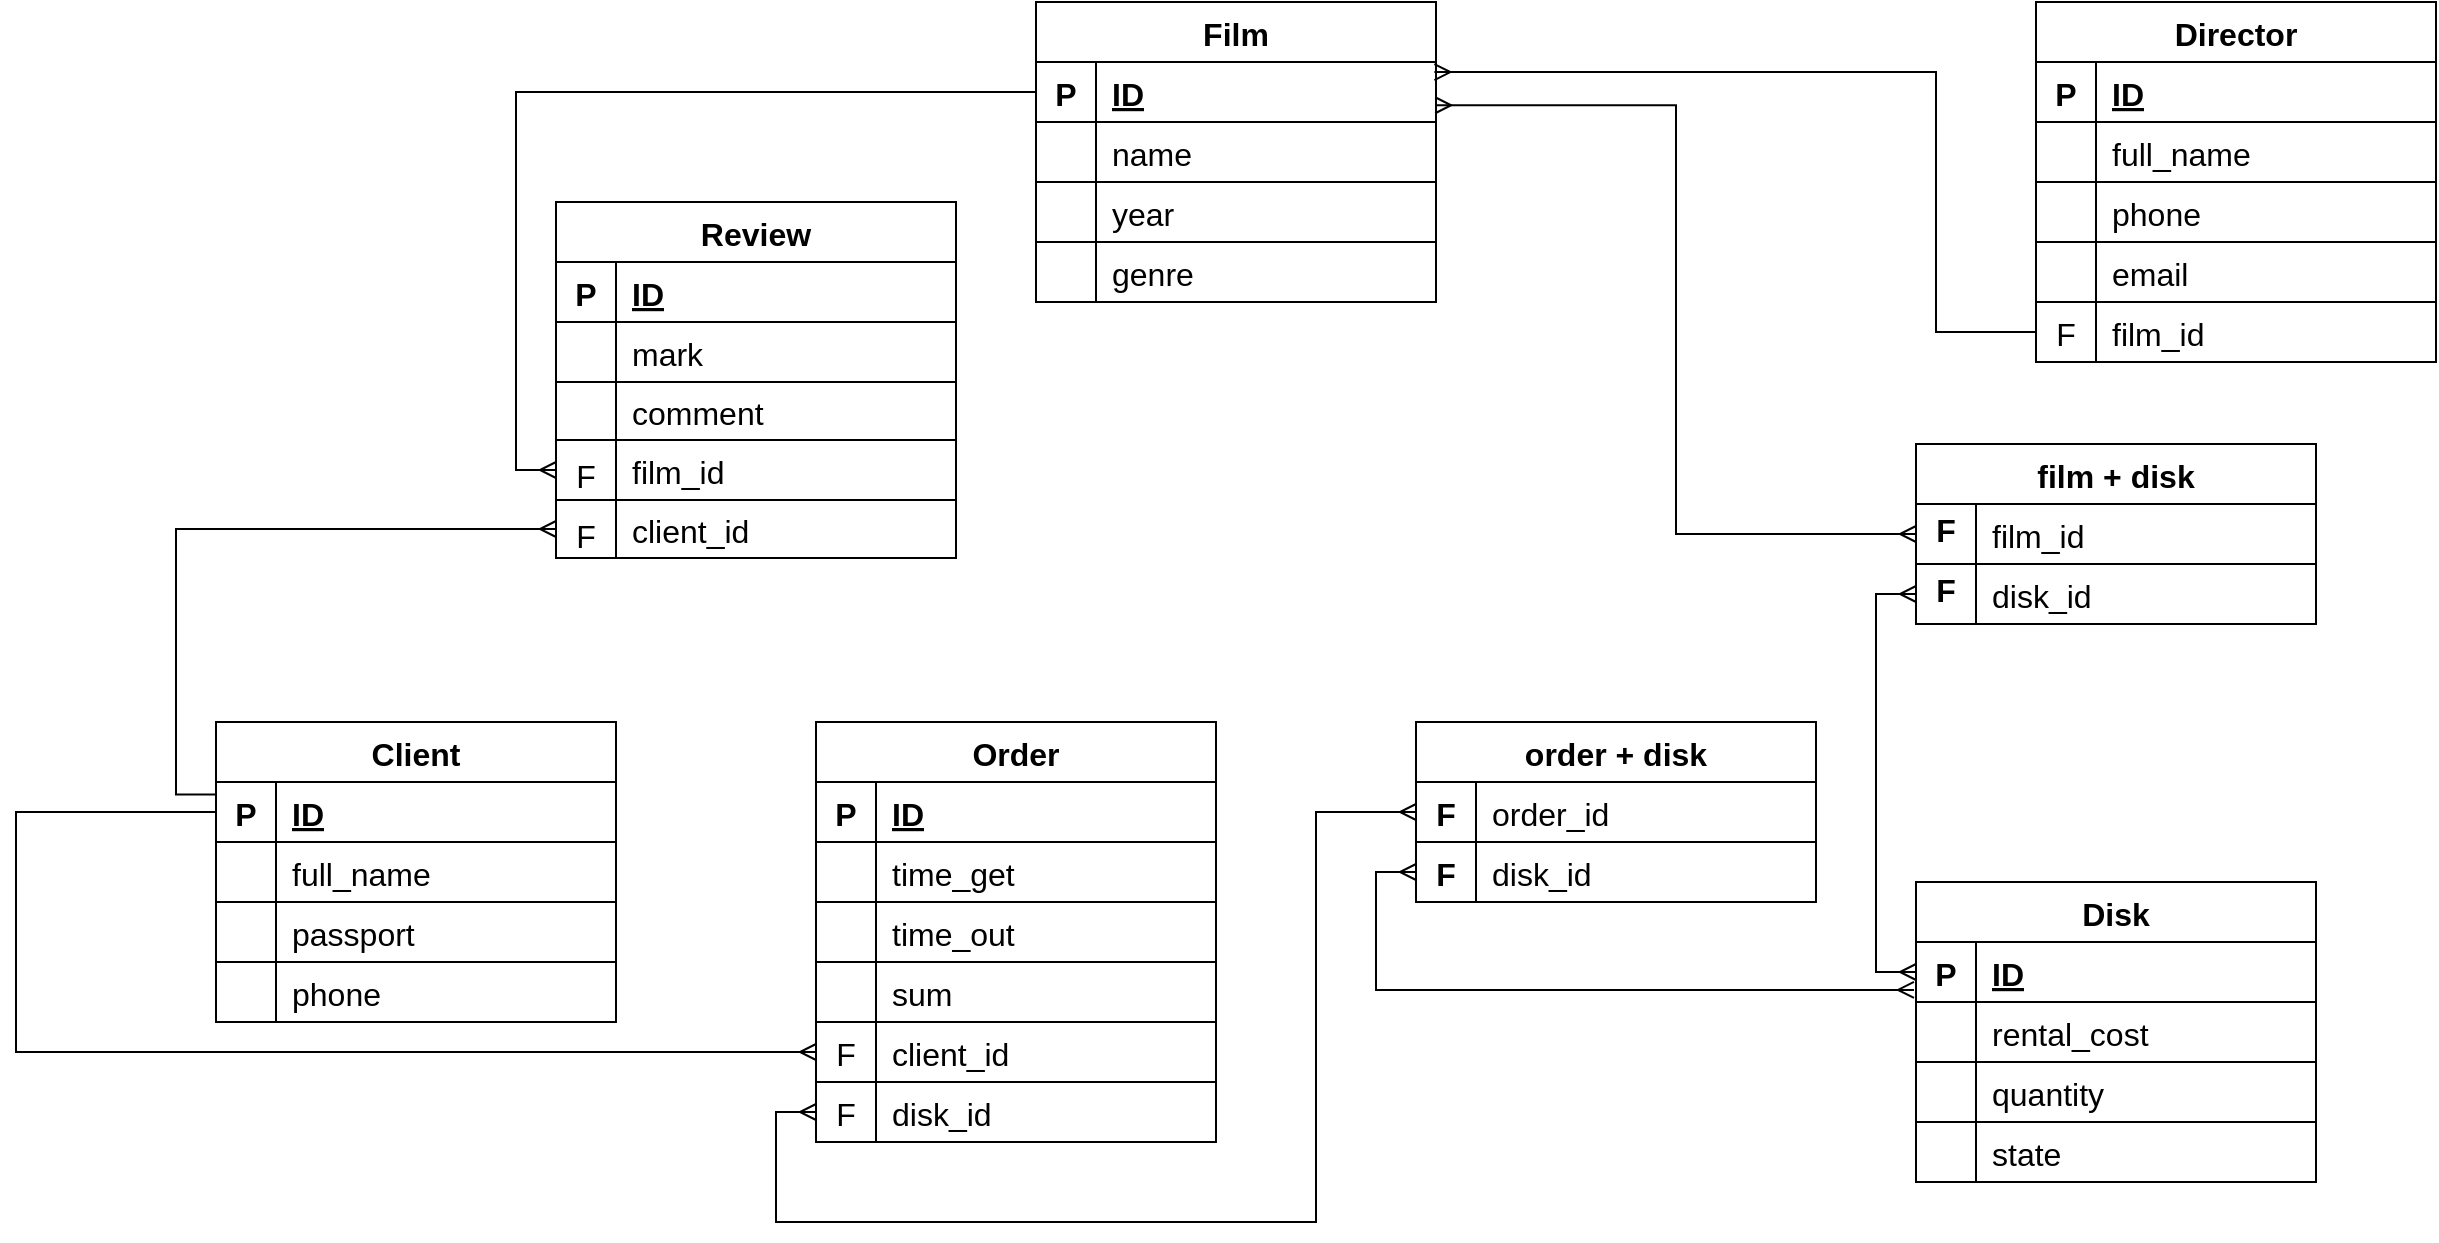 <mxfile version="23.0.2" type="device">
  <diagram id="R2lEEEUBdFMjLlhIrx00" name="Page-1">
    <mxGraphModel dx="2875" dy="1253" grid="1" gridSize="10" guides="1" tooltips="1" connect="1" arrows="1" fold="1" page="1" pageScale="1" pageWidth="1169" pageHeight="827" math="0" shadow="0" extFonts="Permanent Marker^https://fonts.googleapis.com/css?family=Permanent+Marker">
      <root>
        <mxCell id="0" />
        <mxCell id="1" parent="0" />
        <mxCell id="TBszEWYfwWHg4zwqQicM-121" value="Film" style="shape=table;startSize=30;container=1;collapsible=1;childLayout=tableLayout;fixedRows=1;rowLines=0;fontStyle=1;align=center;resizeLast=1;fontSize=16;fontFamily=Helvetica;" parent="1" vertex="1">
          <mxGeometry x="-500" y="40" width="200" height="150.0" as="geometry" />
        </mxCell>
        <mxCell id="TBszEWYfwWHg4zwqQicM-122" value="" style="shape=tableRow;horizontal=0;startSize=0;swimlaneHead=0;swimlaneBody=0;fillColor=none;collapsible=0;dropTarget=0;points=[[0,0.5],[1,0.5]];portConstraint=eastwest;top=0;left=0;right=0;bottom=1;fontSize=16;fontStyle=0;fontFamily=Helvetica;" parent="TBszEWYfwWHg4zwqQicM-121" vertex="1">
          <mxGeometry y="30" width="200" height="30" as="geometry" />
        </mxCell>
        <mxCell id="TBszEWYfwWHg4zwqQicM-123" value="P" style="shape=partialRectangle;connectable=0;fillColor=none;top=0;left=0;bottom=0;right=0;fontStyle=1;overflow=hidden;fontSize=16;fontFamily=Helvetica;" parent="TBszEWYfwWHg4zwqQicM-122" vertex="1">
          <mxGeometry width="30" height="30" as="geometry">
            <mxRectangle width="30" height="30" as="alternateBounds" />
          </mxGeometry>
        </mxCell>
        <mxCell id="TBszEWYfwWHg4zwqQicM-124" value="ID" style="shape=partialRectangle;connectable=0;fillColor=none;top=0;left=0;bottom=0;right=0;align=left;spacingLeft=6;fontStyle=5;overflow=hidden;fontSize=16;fontFamily=Helvetica;" parent="TBszEWYfwWHg4zwqQicM-122" vertex="1">
          <mxGeometry x="30" width="170" height="30" as="geometry">
            <mxRectangle width="170" height="30" as="alternateBounds" />
          </mxGeometry>
        </mxCell>
        <mxCell id="TBszEWYfwWHg4zwqQicM-346" style="shape=tableRow;horizontal=0;startSize=0;swimlaneHead=0;swimlaneBody=0;fillColor=none;collapsible=0;dropTarget=0;points=[[0,0.5],[1,0.5]];portConstraint=eastwest;top=0;left=0;right=0;bottom=1;fontSize=16;fontStyle=0;fontFamily=Helvetica;" parent="TBszEWYfwWHg4zwqQicM-121" vertex="1">
          <mxGeometry y="60" width="200" height="30" as="geometry" />
        </mxCell>
        <mxCell id="TBszEWYfwWHg4zwqQicM-347" value="" style="shape=partialRectangle;connectable=0;fillColor=none;top=0;left=0;bottom=0;right=0;fontStyle=0;overflow=hidden;fontSize=16;fontFamily=Helvetica;" parent="TBszEWYfwWHg4zwqQicM-346" vertex="1">
          <mxGeometry width="30" height="30" as="geometry">
            <mxRectangle width="30" height="30" as="alternateBounds" />
          </mxGeometry>
        </mxCell>
        <mxCell id="TBszEWYfwWHg4zwqQicM-348" value="name" style="shape=partialRectangle;connectable=0;fillColor=none;top=0;left=0;bottom=0;right=0;align=left;spacingLeft=6;fontStyle=0;overflow=hidden;fontSize=16;fontFamily=Helvetica;" parent="TBszEWYfwWHg4zwqQicM-346" vertex="1">
          <mxGeometry x="30" width="170" height="30" as="geometry">
            <mxRectangle width="170" height="30" as="alternateBounds" />
          </mxGeometry>
        </mxCell>
        <mxCell id="TBszEWYfwWHg4zwqQicM-343" style="shape=tableRow;horizontal=0;startSize=0;swimlaneHead=0;swimlaneBody=0;fillColor=none;collapsible=0;dropTarget=0;points=[[0,0.5],[1,0.5]];portConstraint=eastwest;top=0;left=0;right=0;bottom=1;fontSize=16;fontStyle=0;fontFamily=Helvetica;" parent="TBszEWYfwWHg4zwqQicM-121" vertex="1">
          <mxGeometry y="90" width="200" height="30" as="geometry" />
        </mxCell>
        <mxCell id="TBszEWYfwWHg4zwqQicM-344" value="" style="shape=partialRectangle;connectable=0;fillColor=none;top=0;left=0;bottom=0;right=0;fontStyle=0;overflow=hidden;fontSize=16;fontFamily=Helvetica;" parent="TBszEWYfwWHg4zwqQicM-343" vertex="1">
          <mxGeometry width="30" height="30" as="geometry">
            <mxRectangle width="30" height="30" as="alternateBounds" />
          </mxGeometry>
        </mxCell>
        <mxCell id="TBszEWYfwWHg4zwqQicM-345" value="year" style="shape=partialRectangle;connectable=0;fillColor=none;top=0;left=0;bottom=0;right=0;align=left;spacingLeft=6;fontStyle=0;overflow=hidden;fontSize=16;fontFamily=Helvetica;" parent="TBszEWYfwWHg4zwqQicM-343" vertex="1">
          <mxGeometry x="30" width="170" height="30" as="geometry">
            <mxRectangle width="170" height="30" as="alternateBounds" />
          </mxGeometry>
        </mxCell>
        <mxCell id="TBszEWYfwWHg4zwqQicM-325" style="shape=tableRow;horizontal=0;startSize=0;swimlaneHead=0;swimlaneBody=0;fillColor=none;collapsible=0;dropTarget=0;points=[[0,0.5],[1,0.5]];portConstraint=eastwest;top=0;left=0;right=0;bottom=1;fontSize=16;fontStyle=0;fontFamily=Helvetica;" parent="TBszEWYfwWHg4zwqQicM-121" vertex="1">
          <mxGeometry y="120" width="200" height="30" as="geometry" />
        </mxCell>
        <mxCell id="TBszEWYfwWHg4zwqQicM-326" style="shape=partialRectangle;connectable=0;fillColor=none;top=0;left=0;bottom=0;right=0;fontStyle=1;overflow=hidden;fontSize=16;fontFamily=Helvetica;" parent="TBszEWYfwWHg4zwqQicM-325" vertex="1">
          <mxGeometry width="30" height="30" as="geometry">
            <mxRectangle width="30" height="30" as="alternateBounds" />
          </mxGeometry>
        </mxCell>
        <mxCell id="TBszEWYfwWHg4zwqQicM-327" value="genre" style="shape=partialRectangle;connectable=0;fillColor=none;top=0;left=0;bottom=0;right=0;align=left;spacingLeft=6;fontStyle=0;overflow=hidden;fontSize=16;fontFamily=Helvetica;" parent="TBszEWYfwWHg4zwqQicM-325" vertex="1">
          <mxGeometry x="30" width="170" height="30" as="geometry">
            <mxRectangle width="170" height="30" as="alternateBounds" />
          </mxGeometry>
        </mxCell>
        <mxCell id="TBszEWYfwWHg4zwqQicM-254" style="edgeStyle=orthogonalEdgeStyle;rounded=0;orthogonalLoop=1;jettySize=auto;html=1;entryX=0;entryY=0.5;entryDx=0;entryDy=0;fontSize=16;endArrow=none;endFill=0;" parent="1" edge="1">
          <mxGeometry relative="1" as="geometry" />
        </mxCell>
        <mxCell id="TBszEWYfwWHg4zwqQicM-299" style="edgeStyle=orthogonalEdgeStyle;rounded=0;orthogonalLoop=1;jettySize=auto;html=1;entryX=1;entryY=0.5;entryDx=0;entryDy=0;fontSize=16;endArrow=none;endFill=0;" parent="1" target="TBszEWYfwWHg4zwqQicM-122" edge="1">
          <mxGeometry relative="1" as="geometry">
            <Array as="points">
              <mxPoint x="-880" y="345" />
              <mxPoint x="-880" y="570" />
              <mxPoint x="-920" y="570" />
            </Array>
          </mxGeometry>
        </mxCell>
        <mxCell id="TBszEWYfwWHg4zwqQicM-304" style="edgeStyle=orthogonalEdgeStyle;rounded=0;orthogonalLoop=1;jettySize=auto;html=1;entryX=1;entryY=0.5;entryDx=0;entryDy=0;fontSize=16;endArrow=none;endFill=0;" parent="1" target="TBszEWYfwWHg4zwqQicM-122" edge="1">
          <mxGeometry relative="1" as="geometry">
            <mxPoint x="-280" y="415" as="targetPoint" />
            <Array as="points">
              <mxPoint x="-300" y="315" />
              <mxPoint x="-300" y="610" />
              <mxPoint x="-880" y="610" />
              <mxPoint x="-880" y="580" />
              <mxPoint x="-920" y="580" />
            </Array>
          </mxGeometry>
        </mxCell>
        <mxCell id="L_wPiatuP6kBq0Qhdmnn-1" value="Disk" style="shape=table;startSize=30;container=1;collapsible=1;childLayout=tableLayout;fixedRows=1;rowLines=0;fontStyle=1;align=center;resizeLast=1;fontSize=16;fontFamily=Helvetica;" parent="1" vertex="1">
          <mxGeometry x="-60" y="480" width="200" height="150" as="geometry">
            <mxRectangle x="-220" y="580" width="120" height="30" as="alternateBounds" />
          </mxGeometry>
        </mxCell>
        <mxCell id="L_wPiatuP6kBq0Qhdmnn-2" value="" style="shape=tableRow;horizontal=0;startSize=0;swimlaneHead=0;swimlaneBody=0;fillColor=none;collapsible=0;dropTarget=0;points=[[0,0.5],[1,0.5]];portConstraint=eastwest;top=0;left=0;right=0;bottom=1;fontSize=16;fontStyle=0;fontFamily=Helvetica;" parent="L_wPiatuP6kBq0Qhdmnn-1" vertex="1">
          <mxGeometry y="30" width="200" height="30" as="geometry" />
        </mxCell>
        <mxCell id="L_wPiatuP6kBq0Qhdmnn-3" value="P" style="shape=partialRectangle;connectable=0;fillColor=none;top=0;left=0;bottom=0;right=0;fontStyle=1;overflow=hidden;fontSize=16;fontFamily=Helvetica;" parent="L_wPiatuP6kBq0Qhdmnn-2" vertex="1">
          <mxGeometry width="30" height="30" as="geometry">
            <mxRectangle width="30" height="30" as="alternateBounds" />
          </mxGeometry>
        </mxCell>
        <mxCell id="L_wPiatuP6kBq0Qhdmnn-4" value="ID" style="shape=partialRectangle;connectable=0;fillColor=none;top=0;left=0;bottom=0;right=0;align=left;spacingLeft=6;fontStyle=5;overflow=hidden;fontSize=16;fontFamily=Helvetica;" parent="L_wPiatuP6kBq0Qhdmnn-2" vertex="1">
          <mxGeometry x="30" width="170" height="30" as="geometry">
            <mxRectangle width="170" height="30" as="alternateBounds" />
          </mxGeometry>
        </mxCell>
        <mxCell id="L_wPiatuP6kBq0Qhdmnn-5" style="shape=tableRow;horizontal=0;startSize=0;swimlaneHead=0;swimlaneBody=0;fillColor=none;collapsible=0;dropTarget=0;points=[[0,0.5],[1,0.5]];portConstraint=eastwest;top=0;left=0;right=0;bottom=1;fontSize=16;fontStyle=0;fontFamily=Helvetica;" parent="L_wPiatuP6kBq0Qhdmnn-1" vertex="1">
          <mxGeometry y="60" width="200" height="30" as="geometry" />
        </mxCell>
        <mxCell id="L_wPiatuP6kBq0Qhdmnn-6" style="shape=partialRectangle;connectable=0;fillColor=none;top=0;left=0;bottom=0;right=0;fontStyle=1;overflow=hidden;fontSize=16;fontFamily=Helvetica;" parent="L_wPiatuP6kBq0Qhdmnn-5" vertex="1">
          <mxGeometry width="30" height="30" as="geometry">
            <mxRectangle width="30" height="30" as="alternateBounds" />
          </mxGeometry>
        </mxCell>
        <mxCell id="L_wPiatuP6kBq0Qhdmnn-7" value="rental_cost" style="shape=partialRectangle;connectable=0;fillColor=none;top=0;left=0;bottom=0;right=0;align=left;spacingLeft=6;fontStyle=0;overflow=hidden;fontSize=16;fontFamily=Helvetica;" parent="L_wPiatuP6kBq0Qhdmnn-5" vertex="1">
          <mxGeometry x="30" width="170" height="30" as="geometry">
            <mxRectangle width="170" height="30" as="alternateBounds" />
          </mxGeometry>
        </mxCell>
        <mxCell id="L_wPiatuP6kBq0Qhdmnn-8" style="shape=tableRow;horizontal=0;startSize=0;swimlaneHead=0;swimlaneBody=0;fillColor=none;collapsible=0;dropTarget=0;points=[[0,0.5],[1,0.5]];portConstraint=eastwest;top=0;left=0;right=0;bottom=1;fontSize=16;fontStyle=0;fontFamily=Helvetica;" parent="L_wPiatuP6kBq0Qhdmnn-1" vertex="1">
          <mxGeometry y="90" width="200" height="30" as="geometry" />
        </mxCell>
        <mxCell id="L_wPiatuP6kBq0Qhdmnn-9" style="shape=partialRectangle;connectable=0;fillColor=none;top=0;left=0;bottom=0;right=0;fontStyle=1;overflow=hidden;fontSize=16;fontFamily=Helvetica;" parent="L_wPiatuP6kBq0Qhdmnn-8" vertex="1">
          <mxGeometry width="30" height="30" as="geometry">
            <mxRectangle width="30" height="30" as="alternateBounds" />
          </mxGeometry>
        </mxCell>
        <mxCell id="L_wPiatuP6kBq0Qhdmnn-10" value="quantity" style="shape=partialRectangle;connectable=0;fillColor=none;top=0;left=0;bottom=0;right=0;align=left;spacingLeft=6;fontStyle=0;overflow=hidden;fontSize=16;fontFamily=Helvetica;" parent="L_wPiatuP6kBq0Qhdmnn-8" vertex="1">
          <mxGeometry x="30" width="170" height="30" as="geometry">
            <mxRectangle width="170" height="30" as="alternateBounds" />
          </mxGeometry>
        </mxCell>
        <mxCell id="L_wPiatuP6kBq0Qhdmnn-11" style="shape=tableRow;horizontal=0;startSize=0;swimlaneHead=0;swimlaneBody=0;fillColor=none;collapsible=0;dropTarget=0;points=[[0,0.5],[1,0.5]];portConstraint=eastwest;top=0;left=0;right=0;bottom=1;fontSize=16;fontStyle=0;fontFamily=Helvetica;" parent="L_wPiatuP6kBq0Qhdmnn-1" vertex="1">
          <mxGeometry y="120" width="200" height="30" as="geometry" />
        </mxCell>
        <mxCell id="L_wPiatuP6kBq0Qhdmnn-12" style="shape=partialRectangle;connectable=0;fillColor=none;top=0;left=0;bottom=0;right=0;fontStyle=1;overflow=hidden;fontSize=16;fontFamily=Helvetica;" parent="L_wPiatuP6kBq0Qhdmnn-11" vertex="1">
          <mxGeometry width="30" height="30" as="geometry">
            <mxRectangle width="30" height="30" as="alternateBounds" />
          </mxGeometry>
        </mxCell>
        <mxCell id="L_wPiatuP6kBq0Qhdmnn-13" value="state" style="shape=partialRectangle;connectable=0;fillColor=none;top=0;left=0;bottom=0;right=0;align=left;spacingLeft=6;fontStyle=0;overflow=hidden;fontSize=16;fontFamily=Helvetica;" parent="L_wPiatuP6kBq0Qhdmnn-11" vertex="1">
          <mxGeometry x="30" width="170" height="30" as="geometry">
            <mxRectangle width="170" height="30" as="alternateBounds" />
          </mxGeometry>
        </mxCell>
        <mxCell id="L_wPiatuP6kBq0Qhdmnn-22" value="Director" style="shape=table;startSize=30;container=1;collapsible=1;childLayout=tableLayout;fixedRows=1;rowLines=0;fontStyle=1;align=center;resizeLast=1;fontSize=16;fontFamily=Helvetica;" parent="1" vertex="1">
          <mxGeometry y="40" width="200" height="180" as="geometry">
            <mxRectangle x="-220" y="580" width="120" height="30" as="alternateBounds" />
          </mxGeometry>
        </mxCell>
        <mxCell id="L_wPiatuP6kBq0Qhdmnn-23" value="" style="shape=tableRow;horizontal=0;startSize=0;swimlaneHead=0;swimlaneBody=0;fillColor=none;collapsible=0;dropTarget=0;points=[[0,0.5],[1,0.5]];portConstraint=eastwest;top=0;left=0;right=0;bottom=1;fontSize=16;fontStyle=0;fontFamily=Helvetica;" parent="L_wPiatuP6kBq0Qhdmnn-22" vertex="1">
          <mxGeometry y="30" width="200" height="30" as="geometry" />
        </mxCell>
        <mxCell id="L_wPiatuP6kBq0Qhdmnn-24" value="P" style="shape=partialRectangle;connectable=0;fillColor=none;top=0;left=0;bottom=0;right=0;fontStyle=1;overflow=hidden;fontSize=16;fontFamily=Helvetica;" parent="L_wPiatuP6kBq0Qhdmnn-23" vertex="1">
          <mxGeometry width="30" height="30" as="geometry">
            <mxRectangle width="30" height="30" as="alternateBounds" />
          </mxGeometry>
        </mxCell>
        <mxCell id="L_wPiatuP6kBq0Qhdmnn-25" value="ID" style="shape=partialRectangle;connectable=0;fillColor=none;top=0;left=0;bottom=0;right=0;align=left;spacingLeft=6;fontStyle=5;overflow=hidden;fontSize=16;fontFamily=Helvetica;" parent="L_wPiatuP6kBq0Qhdmnn-23" vertex="1">
          <mxGeometry x="30" width="170" height="30" as="geometry">
            <mxRectangle width="170" height="30" as="alternateBounds" />
          </mxGeometry>
        </mxCell>
        <mxCell id="L_wPiatuP6kBq0Qhdmnn-26" style="shape=tableRow;horizontal=0;startSize=0;swimlaneHead=0;swimlaneBody=0;fillColor=none;collapsible=0;dropTarget=0;points=[[0,0.5],[1,0.5]];portConstraint=eastwest;top=0;left=0;right=0;bottom=1;fontSize=16;fontStyle=0;fontFamily=Helvetica;" parent="L_wPiatuP6kBq0Qhdmnn-22" vertex="1">
          <mxGeometry y="60" width="200" height="30" as="geometry" />
        </mxCell>
        <mxCell id="L_wPiatuP6kBq0Qhdmnn-27" style="shape=partialRectangle;connectable=0;fillColor=none;top=0;left=0;bottom=0;right=0;fontStyle=1;overflow=hidden;fontSize=16;fontFamily=Helvetica;" parent="L_wPiatuP6kBq0Qhdmnn-26" vertex="1">
          <mxGeometry width="30" height="30" as="geometry">
            <mxRectangle width="30" height="30" as="alternateBounds" />
          </mxGeometry>
        </mxCell>
        <mxCell id="L_wPiatuP6kBq0Qhdmnn-28" value="full_name" style="shape=partialRectangle;connectable=0;fillColor=none;top=0;left=0;bottom=0;right=0;align=left;spacingLeft=6;fontStyle=0;overflow=hidden;fontSize=16;fontFamily=Helvetica;" parent="L_wPiatuP6kBq0Qhdmnn-26" vertex="1">
          <mxGeometry x="30" width="170" height="30" as="geometry">
            <mxRectangle width="170" height="30" as="alternateBounds" />
          </mxGeometry>
        </mxCell>
        <mxCell id="L_wPiatuP6kBq0Qhdmnn-29" style="shape=tableRow;horizontal=0;startSize=0;swimlaneHead=0;swimlaneBody=0;fillColor=none;collapsible=0;dropTarget=0;points=[[0,0.5],[1,0.5]];portConstraint=eastwest;top=0;left=0;right=0;bottom=1;fontSize=16;fontStyle=0;fontFamily=Helvetica;" parent="L_wPiatuP6kBq0Qhdmnn-22" vertex="1">
          <mxGeometry y="90" width="200" height="30" as="geometry" />
        </mxCell>
        <mxCell id="L_wPiatuP6kBq0Qhdmnn-30" style="shape=partialRectangle;connectable=0;fillColor=none;top=0;left=0;bottom=0;right=0;fontStyle=1;overflow=hidden;fontSize=16;fontFamily=Helvetica;" parent="L_wPiatuP6kBq0Qhdmnn-29" vertex="1">
          <mxGeometry width="30" height="30" as="geometry">
            <mxRectangle width="30" height="30" as="alternateBounds" />
          </mxGeometry>
        </mxCell>
        <mxCell id="L_wPiatuP6kBq0Qhdmnn-31" value="phone" style="shape=partialRectangle;connectable=0;fillColor=none;top=0;left=0;bottom=0;right=0;align=left;spacingLeft=6;fontStyle=0;overflow=hidden;fontSize=16;fontFamily=Helvetica;" parent="L_wPiatuP6kBq0Qhdmnn-29" vertex="1">
          <mxGeometry x="30" width="170" height="30" as="geometry">
            <mxRectangle width="170" height="30" as="alternateBounds" />
          </mxGeometry>
        </mxCell>
        <mxCell id="L_wPiatuP6kBq0Qhdmnn-32" style="shape=tableRow;horizontal=0;startSize=0;swimlaneHead=0;swimlaneBody=0;fillColor=none;collapsible=0;dropTarget=0;points=[[0,0.5],[1,0.5]];portConstraint=eastwest;top=0;left=0;right=0;bottom=1;fontSize=16;fontStyle=0;fontFamily=Helvetica;" parent="L_wPiatuP6kBq0Qhdmnn-22" vertex="1">
          <mxGeometry y="120" width="200" height="30" as="geometry" />
        </mxCell>
        <mxCell id="L_wPiatuP6kBq0Qhdmnn-33" style="shape=partialRectangle;connectable=0;fillColor=none;top=0;left=0;bottom=0;right=0;fontStyle=1;overflow=hidden;fontSize=16;fontFamily=Helvetica;" parent="L_wPiatuP6kBq0Qhdmnn-32" vertex="1">
          <mxGeometry width="30" height="30" as="geometry">
            <mxRectangle width="30" height="30" as="alternateBounds" />
          </mxGeometry>
        </mxCell>
        <mxCell id="L_wPiatuP6kBq0Qhdmnn-34" value="email" style="shape=partialRectangle;connectable=0;fillColor=none;top=0;left=0;bottom=0;right=0;align=left;spacingLeft=6;fontStyle=0;overflow=hidden;fontSize=16;fontFamily=Helvetica;" parent="L_wPiatuP6kBq0Qhdmnn-32" vertex="1">
          <mxGeometry x="30" width="170" height="30" as="geometry">
            <mxRectangle width="170" height="30" as="alternateBounds" />
          </mxGeometry>
        </mxCell>
        <mxCell id="L_wPiatuP6kBq0Qhdmnn-139" style="shape=tableRow;horizontal=0;startSize=0;swimlaneHead=0;swimlaneBody=0;fillColor=none;collapsible=0;dropTarget=0;points=[[0,0.5],[1,0.5]];portConstraint=eastwest;top=0;left=0;right=0;bottom=1;fontSize=16;fontStyle=0;fontFamily=Helvetica;" parent="L_wPiatuP6kBq0Qhdmnn-22" vertex="1">
          <mxGeometry y="150" width="200" height="30" as="geometry" />
        </mxCell>
        <mxCell id="L_wPiatuP6kBq0Qhdmnn-140" style="shape=partialRectangle;connectable=0;fillColor=none;top=0;left=0;bottom=0;right=0;fontStyle=1;overflow=hidden;fontSize=16;fontFamily=Helvetica;" parent="L_wPiatuP6kBq0Qhdmnn-139" vertex="1">
          <mxGeometry width="30" height="30" as="geometry">
            <mxRectangle width="30" height="30" as="alternateBounds" />
          </mxGeometry>
        </mxCell>
        <mxCell id="L_wPiatuP6kBq0Qhdmnn-141" value="film_id" style="shape=partialRectangle;connectable=0;fillColor=none;top=0;left=0;bottom=0;right=0;align=left;spacingLeft=6;fontStyle=0;overflow=hidden;fontSize=16;fontFamily=Helvetica;" parent="L_wPiatuP6kBq0Qhdmnn-139" vertex="1">
          <mxGeometry x="30" width="170" height="30" as="geometry">
            <mxRectangle width="170" height="30" as="alternateBounds" />
          </mxGeometry>
        </mxCell>
        <mxCell id="L_wPiatuP6kBq0Qhdmnn-35" value="Order" style="shape=table;startSize=30;container=1;collapsible=1;childLayout=tableLayout;fixedRows=1;rowLines=0;fontStyle=1;align=center;resizeLast=1;fontSize=16;fontFamily=Helvetica;" parent="1" vertex="1">
          <mxGeometry x="-610" y="400" width="200" height="210" as="geometry">
            <mxRectangle x="-220" y="580" width="120" height="30" as="alternateBounds" />
          </mxGeometry>
        </mxCell>
        <mxCell id="L_wPiatuP6kBq0Qhdmnn-36" value="" style="shape=tableRow;horizontal=0;startSize=0;swimlaneHead=0;swimlaneBody=0;fillColor=none;collapsible=0;dropTarget=0;points=[[0,0.5],[1,0.5]];portConstraint=eastwest;top=0;left=0;right=0;bottom=1;fontSize=16;fontStyle=0;fontFamily=Helvetica;" parent="L_wPiatuP6kBq0Qhdmnn-35" vertex="1">
          <mxGeometry y="30" width="200" height="30" as="geometry" />
        </mxCell>
        <mxCell id="L_wPiatuP6kBq0Qhdmnn-37" value="P" style="shape=partialRectangle;connectable=0;fillColor=none;top=0;left=0;bottom=0;right=0;fontStyle=1;overflow=hidden;fontSize=16;fontFamily=Helvetica;" parent="L_wPiatuP6kBq0Qhdmnn-36" vertex="1">
          <mxGeometry width="30" height="30" as="geometry">
            <mxRectangle width="30" height="30" as="alternateBounds" />
          </mxGeometry>
        </mxCell>
        <mxCell id="L_wPiatuP6kBq0Qhdmnn-38" value="ID" style="shape=partialRectangle;connectable=0;fillColor=none;top=0;left=0;bottom=0;right=0;align=left;spacingLeft=6;fontStyle=5;overflow=hidden;fontSize=16;fontFamily=Helvetica;" parent="L_wPiatuP6kBq0Qhdmnn-36" vertex="1">
          <mxGeometry x="30" width="170" height="30" as="geometry">
            <mxRectangle width="170" height="30" as="alternateBounds" />
          </mxGeometry>
        </mxCell>
        <mxCell id="L_wPiatuP6kBq0Qhdmnn-39" style="shape=tableRow;horizontal=0;startSize=0;swimlaneHead=0;swimlaneBody=0;fillColor=none;collapsible=0;dropTarget=0;points=[[0,0.5],[1,0.5]];portConstraint=eastwest;top=0;left=0;right=0;bottom=1;fontSize=16;fontStyle=0;fontFamily=Helvetica;" parent="L_wPiatuP6kBq0Qhdmnn-35" vertex="1">
          <mxGeometry y="60" width="200" height="30" as="geometry" />
        </mxCell>
        <mxCell id="L_wPiatuP6kBq0Qhdmnn-40" style="shape=partialRectangle;connectable=0;fillColor=none;top=0;left=0;bottom=0;right=0;fontStyle=1;overflow=hidden;fontSize=16;fontFamily=Helvetica;" parent="L_wPiatuP6kBq0Qhdmnn-39" vertex="1">
          <mxGeometry width="30" height="30" as="geometry">
            <mxRectangle width="30" height="30" as="alternateBounds" />
          </mxGeometry>
        </mxCell>
        <mxCell id="L_wPiatuP6kBq0Qhdmnn-41" value="time_get" style="shape=partialRectangle;connectable=0;fillColor=none;top=0;left=0;bottom=0;right=0;align=left;spacingLeft=6;fontStyle=0;overflow=hidden;fontSize=16;fontFamily=Helvetica;" parent="L_wPiatuP6kBq0Qhdmnn-39" vertex="1">
          <mxGeometry x="30" width="170" height="30" as="geometry">
            <mxRectangle width="170" height="30" as="alternateBounds" />
          </mxGeometry>
        </mxCell>
        <mxCell id="L_wPiatuP6kBq0Qhdmnn-42" style="shape=tableRow;horizontal=0;startSize=0;swimlaneHead=0;swimlaneBody=0;fillColor=none;collapsible=0;dropTarget=0;points=[[0,0.5],[1,0.5]];portConstraint=eastwest;top=0;left=0;right=0;bottom=1;fontSize=16;fontStyle=0;fontFamily=Helvetica;" parent="L_wPiatuP6kBq0Qhdmnn-35" vertex="1">
          <mxGeometry y="90" width="200" height="30" as="geometry" />
        </mxCell>
        <mxCell id="L_wPiatuP6kBq0Qhdmnn-43" style="shape=partialRectangle;connectable=0;fillColor=none;top=0;left=0;bottom=0;right=0;fontStyle=1;overflow=hidden;fontSize=16;fontFamily=Helvetica;" parent="L_wPiatuP6kBq0Qhdmnn-42" vertex="1">
          <mxGeometry width="30" height="30" as="geometry">
            <mxRectangle width="30" height="30" as="alternateBounds" />
          </mxGeometry>
        </mxCell>
        <mxCell id="L_wPiatuP6kBq0Qhdmnn-44" value="time_out" style="shape=partialRectangle;connectable=0;fillColor=none;top=0;left=0;bottom=0;right=0;align=left;spacingLeft=6;fontStyle=0;overflow=hidden;fontSize=16;fontFamily=Helvetica;" parent="L_wPiatuP6kBq0Qhdmnn-42" vertex="1">
          <mxGeometry x="30" width="170" height="30" as="geometry">
            <mxRectangle width="170" height="30" as="alternateBounds" />
          </mxGeometry>
        </mxCell>
        <mxCell id="L_wPiatuP6kBq0Qhdmnn-45" style="shape=tableRow;horizontal=0;startSize=0;swimlaneHead=0;swimlaneBody=0;fillColor=none;collapsible=0;dropTarget=0;points=[[0,0.5],[1,0.5]];portConstraint=eastwest;top=0;left=0;right=0;bottom=1;fontSize=16;fontStyle=0;fontFamily=Helvetica;" parent="L_wPiatuP6kBq0Qhdmnn-35" vertex="1">
          <mxGeometry y="120" width="200" height="30" as="geometry" />
        </mxCell>
        <mxCell id="L_wPiatuP6kBq0Qhdmnn-46" style="shape=partialRectangle;connectable=0;fillColor=none;top=0;left=0;bottom=0;right=0;fontStyle=1;overflow=hidden;fontSize=16;fontFamily=Helvetica;" parent="L_wPiatuP6kBq0Qhdmnn-45" vertex="1">
          <mxGeometry width="30" height="30" as="geometry">
            <mxRectangle width="30" height="30" as="alternateBounds" />
          </mxGeometry>
        </mxCell>
        <mxCell id="L_wPiatuP6kBq0Qhdmnn-47" value="sum" style="shape=partialRectangle;connectable=0;fillColor=none;top=0;left=0;bottom=0;right=0;align=left;spacingLeft=6;fontStyle=0;overflow=hidden;fontSize=16;fontFamily=Helvetica;" parent="L_wPiatuP6kBq0Qhdmnn-45" vertex="1">
          <mxGeometry x="30" width="170" height="30" as="geometry">
            <mxRectangle width="170" height="30" as="alternateBounds" />
          </mxGeometry>
        </mxCell>
        <mxCell id="L_wPiatuP6kBq0Qhdmnn-135" style="shape=tableRow;horizontal=0;startSize=0;swimlaneHead=0;swimlaneBody=0;fillColor=none;collapsible=0;dropTarget=0;points=[[0,0.5],[1,0.5]];portConstraint=eastwest;top=0;left=0;right=0;bottom=1;fontSize=16;fontStyle=0;fontFamily=Helvetica;" parent="L_wPiatuP6kBq0Qhdmnn-35" vertex="1">
          <mxGeometry y="150" width="200" height="30" as="geometry" />
        </mxCell>
        <mxCell id="L_wPiatuP6kBq0Qhdmnn-136" style="shape=partialRectangle;connectable=0;fillColor=none;top=0;left=0;bottom=0;right=0;fontStyle=1;overflow=hidden;fontSize=16;fontFamily=Helvetica;" parent="L_wPiatuP6kBq0Qhdmnn-135" vertex="1">
          <mxGeometry width="30" height="30" as="geometry">
            <mxRectangle width="30" height="30" as="alternateBounds" />
          </mxGeometry>
        </mxCell>
        <mxCell id="L_wPiatuP6kBq0Qhdmnn-137" value="client_id" style="shape=partialRectangle;connectable=0;fillColor=none;top=0;left=0;bottom=0;right=0;align=left;spacingLeft=6;fontStyle=0;overflow=hidden;fontSize=16;fontFamily=Helvetica;" parent="L_wPiatuP6kBq0Qhdmnn-135" vertex="1">
          <mxGeometry x="30" width="170" height="30" as="geometry">
            <mxRectangle width="170" height="30" as="alternateBounds" />
          </mxGeometry>
        </mxCell>
        <mxCell id="L_wPiatuP6kBq0Qhdmnn-142" style="shape=tableRow;horizontal=0;startSize=0;swimlaneHead=0;swimlaneBody=0;fillColor=none;collapsible=0;dropTarget=0;points=[[0,0.5],[1,0.5]];portConstraint=eastwest;top=0;left=0;right=0;bottom=1;fontSize=16;fontStyle=0;fontFamily=Helvetica;" parent="L_wPiatuP6kBq0Qhdmnn-35" vertex="1">
          <mxGeometry y="180" width="200" height="30" as="geometry" />
        </mxCell>
        <mxCell id="L_wPiatuP6kBq0Qhdmnn-143" style="shape=partialRectangle;connectable=0;fillColor=none;top=0;left=0;bottom=0;right=0;fontStyle=1;overflow=hidden;fontSize=16;fontFamily=Helvetica;" parent="L_wPiatuP6kBq0Qhdmnn-142" vertex="1">
          <mxGeometry width="30" height="30" as="geometry">
            <mxRectangle width="30" height="30" as="alternateBounds" />
          </mxGeometry>
        </mxCell>
        <mxCell id="L_wPiatuP6kBq0Qhdmnn-144" value="disk_id" style="shape=partialRectangle;connectable=0;fillColor=none;top=0;left=0;bottom=0;right=0;align=left;spacingLeft=6;fontStyle=0;overflow=hidden;fontSize=16;fontFamily=Helvetica;" parent="L_wPiatuP6kBq0Qhdmnn-142" vertex="1">
          <mxGeometry x="30" width="170" height="30" as="geometry">
            <mxRectangle width="170" height="30" as="alternateBounds" />
          </mxGeometry>
        </mxCell>
        <mxCell id="L_wPiatuP6kBq0Qhdmnn-48" value="Client" style="shape=table;startSize=30;container=1;collapsible=1;childLayout=tableLayout;fixedRows=1;rowLines=0;fontStyle=1;align=center;resizeLast=1;fontSize=16;fontFamily=Helvetica;" parent="1" vertex="1">
          <mxGeometry x="-910" y="400" width="200" height="150" as="geometry">
            <mxRectangle x="-220" y="580" width="120" height="30" as="alternateBounds" />
          </mxGeometry>
        </mxCell>
        <mxCell id="L_wPiatuP6kBq0Qhdmnn-49" value="" style="shape=tableRow;horizontal=0;startSize=0;swimlaneHead=0;swimlaneBody=0;fillColor=none;collapsible=0;dropTarget=0;points=[[0,0.5],[1,0.5]];portConstraint=eastwest;top=0;left=0;right=0;bottom=1;fontSize=16;fontStyle=0;fontFamily=Helvetica;" parent="L_wPiatuP6kBq0Qhdmnn-48" vertex="1">
          <mxGeometry y="30" width="200" height="30" as="geometry" />
        </mxCell>
        <mxCell id="L_wPiatuP6kBq0Qhdmnn-50" value="P" style="shape=partialRectangle;connectable=0;fillColor=none;top=0;left=0;bottom=0;right=0;fontStyle=1;overflow=hidden;fontSize=16;fontFamily=Helvetica;" parent="L_wPiatuP6kBq0Qhdmnn-49" vertex="1">
          <mxGeometry width="30" height="30" as="geometry">
            <mxRectangle width="30" height="30" as="alternateBounds" />
          </mxGeometry>
        </mxCell>
        <mxCell id="L_wPiatuP6kBq0Qhdmnn-51" value="ID" style="shape=partialRectangle;connectable=0;fillColor=none;top=0;left=0;bottom=0;right=0;align=left;spacingLeft=6;fontStyle=5;overflow=hidden;fontSize=16;fontFamily=Helvetica;" parent="L_wPiatuP6kBq0Qhdmnn-49" vertex="1">
          <mxGeometry x="30" width="170" height="30" as="geometry">
            <mxRectangle width="170" height="30" as="alternateBounds" />
          </mxGeometry>
        </mxCell>
        <mxCell id="L_wPiatuP6kBq0Qhdmnn-52" style="shape=tableRow;horizontal=0;startSize=0;swimlaneHead=0;swimlaneBody=0;fillColor=none;collapsible=0;dropTarget=0;points=[[0,0.5],[1,0.5]];portConstraint=eastwest;top=0;left=0;right=0;bottom=1;fontSize=16;fontStyle=0;fontFamily=Helvetica;" parent="L_wPiatuP6kBq0Qhdmnn-48" vertex="1">
          <mxGeometry y="60" width="200" height="30" as="geometry" />
        </mxCell>
        <mxCell id="L_wPiatuP6kBq0Qhdmnn-53" style="shape=partialRectangle;connectable=0;fillColor=none;top=0;left=0;bottom=0;right=0;fontStyle=1;overflow=hidden;fontSize=16;fontFamily=Helvetica;" parent="L_wPiatuP6kBq0Qhdmnn-52" vertex="1">
          <mxGeometry width="30" height="30" as="geometry">
            <mxRectangle width="30" height="30" as="alternateBounds" />
          </mxGeometry>
        </mxCell>
        <mxCell id="L_wPiatuP6kBq0Qhdmnn-54" value="full_name" style="shape=partialRectangle;connectable=0;fillColor=none;top=0;left=0;bottom=0;right=0;align=left;spacingLeft=6;fontStyle=0;overflow=hidden;fontSize=16;fontFamily=Helvetica;" parent="L_wPiatuP6kBq0Qhdmnn-52" vertex="1">
          <mxGeometry x="30" width="170" height="30" as="geometry">
            <mxRectangle width="170" height="30" as="alternateBounds" />
          </mxGeometry>
        </mxCell>
        <mxCell id="L_wPiatuP6kBq0Qhdmnn-55" style="shape=tableRow;horizontal=0;startSize=0;swimlaneHead=0;swimlaneBody=0;fillColor=none;collapsible=0;dropTarget=0;points=[[0,0.5],[1,0.5]];portConstraint=eastwest;top=0;left=0;right=0;bottom=1;fontSize=16;fontStyle=0;fontFamily=Helvetica;" parent="L_wPiatuP6kBq0Qhdmnn-48" vertex="1">
          <mxGeometry y="90" width="200" height="30" as="geometry" />
        </mxCell>
        <mxCell id="L_wPiatuP6kBq0Qhdmnn-56" style="shape=partialRectangle;connectable=0;fillColor=none;top=0;left=0;bottom=0;right=0;fontStyle=1;overflow=hidden;fontSize=16;fontFamily=Helvetica;" parent="L_wPiatuP6kBq0Qhdmnn-55" vertex="1">
          <mxGeometry width="30" height="30" as="geometry">
            <mxRectangle width="30" height="30" as="alternateBounds" />
          </mxGeometry>
        </mxCell>
        <mxCell id="L_wPiatuP6kBq0Qhdmnn-57" value="passport" style="shape=partialRectangle;connectable=0;fillColor=none;top=0;left=0;bottom=0;right=0;align=left;spacingLeft=6;fontStyle=0;overflow=hidden;fontSize=16;fontFamily=Helvetica;" parent="L_wPiatuP6kBq0Qhdmnn-55" vertex="1">
          <mxGeometry x="30" width="170" height="30" as="geometry">
            <mxRectangle width="170" height="30" as="alternateBounds" />
          </mxGeometry>
        </mxCell>
        <mxCell id="L_wPiatuP6kBq0Qhdmnn-58" style="shape=tableRow;horizontal=0;startSize=0;swimlaneHead=0;swimlaneBody=0;fillColor=none;collapsible=0;dropTarget=0;points=[[0,0.5],[1,0.5]];portConstraint=eastwest;top=0;left=0;right=0;bottom=1;fontSize=16;fontStyle=0;fontFamily=Helvetica;" parent="L_wPiatuP6kBq0Qhdmnn-48" vertex="1">
          <mxGeometry y="120" width="200" height="30" as="geometry" />
        </mxCell>
        <mxCell id="L_wPiatuP6kBq0Qhdmnn-59" style="shape=partialRectangle;connectable=0;fillColor=none;top=0;left=0;bottom=0;right=0;fontStyle=1;overflow=hidden;fontSize=16;fontFamily=Helvetica;" parent="L_wPiatuP6kBq0Qhdmnn-58" vertex="1">
          <mxGeometry width="30" height="30" as="geometry">
            <mxRectangle width="30" height="30" as="alternateBounds" />
          </mxGeometry>
        </mxCell>
        <mxCell id="L_wPiatuP6kBq0Qhdmnn-60" value="phone" style="shape=partialRectangle;connectable=0;fillColor=none;top=0;left=0;bottom=0;right=0;align=left;spacingLeft=6;fontStyle=0;overflow=hidden;fontSize=16;fontFamily=Helvetica;" parent="L_wPiatuP6kBq0Qhdmnn-58" vertex="1">
          <mxGeometry x="30" width="170" height="30" as="geometry">
            <mxRectangle width="170" height="30" as="alternateBounds" />
          </mxGeometry>
        </mxCell>
        <mxCell id="L_wPiatuP6kBq0Qhdmnn-61" value="Review" style="shape=table;startSize=30;container=1;collapsible=1;childLayout=tableLayout;fixedRows=1;rowLines=0;fontStyle=1;align=center;resizeLast=1;fontSize=16;fontFamily=Helvetica;" parent="1" vertex="1">
          <mxGeometry x="-740" y="140" width="200" height="178" as="geometry">
            <mxRectangle x="-220" y="580" width="120" height="30" as="alternateBounds" />
          </mxGeometry>
        </mxCell>
        <mxCell id="L_wPiatuP6kBq0Qhdmnn-62" value="" style="shape=tableRow;horizontal=0;startSize=0;swimlaneHead=0;swimlaneBody=0;fillColor=none;collapsible=0;dropTarget=0;points=[[0,0.5],[1,0.5]];portConstraint=eastwest;top=0;left=0;right=0;bottom=1;fontSize=16;fontStyle=0;fontFamily=Helvetica;" parent="L_wPiatuP6kBq0Qhdmnn-61" vertex="1">
          <mxGeometry y="30" width="200" height="30" as="geometry" />
        </mxCell>
        <mxCell id="L_wPiatuP6kBq0Qhdmnn-63" value="P" style="shape=partialRectangle;connectable=0;fillColor=none;top=0;left=0;bottom=0;right=0;fontStyle=1;overflow=hidden;fontSize=16;fontFamily=Helvetica;" parent="L_wPiatuP6kBq0Qhdmnn-62" vertex="1">
          <mxGeometry width="30" height="30" as="geometry">
            <mxRectangle width="30" height="30" as="alternateBounds" />
          </mxGeometry>
        </mxCell>
        <mxCell id="L_wPiatuP6kBq0Qhdmnn-64" value="ID" style="shape=partialRectangle;connectable=0;fillColor=none;top=0;left=0;bottom=0;right=0;align=left;spacingLeft=6;fontStyle=5;overflow=hidden;fontSize=16;fontFamily=Helvetica;" parent="L_wPiatuP6kBq0Qhdmnn-62" vertex="1">
          <mxGeometry x="30" width="170" height="30" as="geometry">
            <mxRectangle width="170" height="30" as="alternateBounds" />
          </mxGeometry>
        </mxCell>
        <mxCell id="L_wPiatuP6kBq0Qhdmnn-65" style="shape=tableRow;horizontal=0;startSize=0;swimlaneHead=0;swimlaneBody=0;fillColor=none;collapsible=0;dropTarget=0;points=[[0,0.5],[1,0.5]];portConstraint=eastwest;top=0;left=0;right=0;bottom=1;fontSize=16;fontStyle=0;fontFamily=Helvetica;" parent="L_wPiatuP6kBq0Qhdmnn-61" vertex="1">
          <mxGeometry y="60" width="200" height="30" as="geometry" />
        </mxCell>
        <mxCell id="L_wPiatuP6kBq0Qhdmnn-66" style="shape=partialRectangle;connectable=0;fillColor=none;top=0;left=0;bottom=0;right=0;fontStyle=1;overflow=hidden;fontSize=16;fontFamily=Helvetica;" parent="L_wPiatuP6kBq0Qhdmnn-65" vertex="1">
          <mxGeometry width="30" height="30" as="geometry">
            <mxRectangle width="30" height="30" as="alternateBounds" />
          </mxGeometry>
        </mxCell>
        <mxCell id="L_wPiatuP6kBq0Qhdmnn-67" value="mark" style="shape=partialRectangle;connectable=0;fillColor=none;top=0;left=0;bottom=0;right=0;align=left;spacingLeft=6;fontStyle=0;overflow=hidden;fontSize=16;fontFamily=Helvetica;" parent="L_wPiatuP6kBq0Qhdmnn-65" vertex="1">
          <mxGeometry x="30" width="170" height="30" as="geometry">
            <mxRectangle width="170" height="30" as="alternateBounds" />
          </mxGeometry>
        </mxCell>
        <mxCell id="L_wPiatuP6kBq0Qhdmnn-68" style="shape=tableRow;horizontal=0;startSize=0;swimlaneHead=0;swimlaneBody=0;fillColor=none;collapsible=0;dropTarget=0;points=[[0,0.5],[1,0.5]];portConstraint=eastwest;top=0;left=0;right=0;bottom=1;fontSize=16;fontStyle=0;fontFamily=Helvetica;" parent="L_wPiatuP6kBq0Qhdmnn-61" vertex="1">
          <mxGeometry y="90" width="200" height="29" as="geometry" />
        </mxCell>
        <mxCell id="L_wPiatuP6kBq0Qhdmnn-69" style="shape=partialRectangle;connectable=0;fillColor=none;top=0;left=0;bottom=0;right=0;fontStyle=1;overflow=hidden;fontSize=16;fontFamily=Helvetica;" parent="L_wPiatuP6kBq0Qhdmnn-68" vertex="1">
          <mxGeometry width="30" height="29" as="geometry">
            <mxRectangle width="30" height="29" as="alternateBounds" />
          </mxGeometry>
        </mxCell>
        <mxCell id="L_wPiatuP6kBq0Qhdmnn-70" value="comment" style="shape=partialRectangle;connectable=0;fillColor=none;top=0;left=0;bottom=0;right=0;align=left;spacingLeft=6;fontStyle=0;overflow=hidden;fontSize=16;fontFamily=Helvetica;" parent="L_wPiatuP6kBq0Qhdmnn-68" vertex="1">
          <mxGeometry x="30" width="170" height="29" as="geometry">
            <mxRectangle width="170" height="29" as="alternateBounds" />
          </mxGeometry>
        </mxCell>
        <mxCell id="L_wPiatuP6kBq0Qhdmnn-71" style="shape=tableRow;horizontal=0;startSize=0;swimlaneHead=0;swimlaneBody=0;fillColor=none;collapsible=0;dropTarget=0;points=[[0,0.5],[1,0.5]];portConstraint=eastwest;top=0;left=0;right=0;bottom=1;fontSize=16;fontStyle=0;fontFamily=Helvetica;" parent="L_wPiatuP6kBq0Qhdmnn-61" vertex="1">
          <mxGeometry y="119" width="200" height="30" as="geometry" />
        </mxCell>
        <mxCell id="L_wPiatuP6kBq0Qhdmnn-72" style="shape=partialRectangle;connectable=0;fillColor=none;top=0;left=0;bottom=0;right=0;fontStyle=1;overflow=hidden;fontSize=16;fontFamily=Helvetica;" parent="L_wPiatuP6kBq0Qhdmnn-71" vertex="1">
          <mxGeometry width="30" height="30" as="geometry">
            <mxRectangle width="30" height="30" as="alternateBounds" />
          </mxGeometry>
        </mxCell>
        <mxCell id="L_wPiatuP6kBq0Qhdmnn-73" value="film_id" style="shape=partialRectangle;connectable=0;fillColor=none;top=0;left=0;bottom=0;right=0;align=left;spacingLeft=6;fontStyle=0;overflow=hidden;fontSize=16;fontFamily=Helvetica;" parent="L_wPiatuP6kBq0Qhdmnn-71" vertex="1">
          <mxGeometry x="30" width="170" height="30" as="geometry">
            <mxRectangle width="170" height="30" as="alternateBounds" />
          </mxGeometry>
        </mxCell>
        <mxCell id="L_wPiatuP6kBq0Qhdmnn-130" style="shape=tableRow;horizontal=0;startSize=0;swimlaneHead=0;swimlaneBody=0;fillColor=none;collapsible=0;dropTarget=0;points=[[0,0.5],[1,0.5]];portConstraint=eastwest;top=0;left=0;right=0;bottom=1;fontSize=16;fontStyle=0;fontFamily=Helvetica;" parent="L_wPiatuP6kBq0Qhdmnn-61" vertex="1">
          <mxGeometry y="149" width="200" height="29" as="geometry" />
        </mxCell>
        <mxCell id="L_wPiatuP6kBq0Qhdmnn-131" style="shape=partialRectangle;connectable=0;fillColor=none;top=0;left=0;bottom=0;right=0;fontStyle=1;overflow=hidden;fontSize=16;fontFamily=Helvetica;" parent="L_wPiatuP6kBq0Qhdmnn-130" vertex="1">
          <mxGeometry width="30" height="29" as="geometry">
            <mxRectangle width="30" height="29" as="alternateBounds" />
          </mxGeometry>
        </mxCell>
        <mxCell id="L_wPiatuP6kBq0Qhdmnn-132" value="client_id" style="shape=partialRectangle;connectable=0;fillColor=none;top=0;left=0;bottom=0;right=0;align=left;spacingLeft=6;fontStyle=0;overflow=hidden;fontSize=16;fontFamily=Helvetica;" parent="L_wPiatuP6kBq0Qhdmnn-130" vertex="1">
          <mxGeometry x="30" width="170" height="29" as="geometry">
            <mxRectangle width="170" height="29" as="alternateBounds" />
          </mxGeometry>
        </mxCell>
        <mxCell id="L_wPiatuP6kBq0Qhdmnn-87" value="film + disk" style="shape=table;startSize=30;container=1;collapsible=1;childLayout=tableLayout;fixedRows=1;rowLines=0;fontStyle=1;align=center;resizeLast=1;fontSize=16;fontFamily=Helvetica;" parent="1" vertex="1">
          <mxGeometry x="-60" y="261" width="200" height="90" as="geometry">
            <mxRectangle x="-220" y="580" width="120" height="30" as="alternateBounds" />
          </mxGeometry>
        </mxCell>
        <mxCell id="L_wPiatuP6kBq0Qhdmnn-88" value="" style="shape=tableRow;horizontal=0;startSize=0;swimlaneHead=0;swimlaneBody=0;fillColor=none;collapsible=0;dropTarget=0;points=[[0,0.5],[1,0.5]];portConstraint=eastwest;top=0;left=0;right=0;bottom=1;fontSize=16;fontStyle=0;fontFamily=Helvetica;" parent="L_wPiatuP6kBq0Qhdmnn-87" vertex="1">
          <mxGeometry y="30" width="200" height="30" as="geometry" />
        </mxCell>
        <mxCell id="L_wPiatuP6kBq0Qhdmnn-89" value="" style="shape=partialRectangle;connectable=0;fillColor=none;top=0;left=0;bottom=0;right=0;fontStyle=1;overflow=hidden;fontSize=16;fontFamily=Helvetica;" parent="L_wPiatuP6kBq0Qhdmnn-88" vertex="1">
          <mxGeometry width="30" height="30" as="geometry">
            <mxRectangle width="30" height="30" as="alternateBounds" />
          </mxGeometry>
        </mxCell>
        <mxCell id="L_wPiatuP6kBq0Qhdmnn-90" value="film_id" style="shape=partialRectangle;connectable=0;fillColor=none;top=0;left=0;bottom=0;right=0;align=left;spacingLeft=6;fontStyle=0;overflow=hidden;fontSize=16;fontFamily=Helvetica;" parent="L_wPiatuP6kBq0Qhdmnn-88" vertex="1">
          <mxGeometry x="30" width="170" height="30" as="geometry">
            <mxRectangle width="170" height="30" as="alternateBounds" />
          </mxGeometry>
        </mxCell>
        <mxCell id="L_wPiatuP6kBq0Qhdmnn-91" style="shape=tableRow;horizontal=0;startSize=0;swimlaneHead=0;swimlaneBody=0;fillColor=none;collapsible=0;dropTarget=0;points=[[0,0.5],[1,0.5]];portConstraint=eastwest;top=0;left=0;right=0;bottom=1;fontSize=16;fontStyle=0;fontFamily=Helvetica;" parent="L_wPiatuP6kBq0Qhdmnn-87" vertex="1">
          <mxGeometry y="60" width="200" height="30" as="geometry" />
        </mxCell>
        <mxCell id="L_wPiatuP6kBq0Qhdmnn-92" style="shape=partialRectangle;connectable=0;fillColor=none;top=0;left=0;bottom=0;right=0;fontStyle=1;overflow=hidden;fontSize=16;fontFamily=Helvetica;" parent="L_wPiatuP6kBq0Qhdmnn-91" vertex="1">
          <mxGeometry width="30" height="30" as="geometry">
            <mxRectangle width="30" height="30" as="alternateBounds" />
          </mxGeometry>
        </mxCell>
        <mxCell id="L_wPiatuP6kBq0Qhdmnn-93" value="disk_id" style="shape=partialRectangle;connectable=0;fillColor=none;top=0;left=0;bottom=0;right=0;align=left;spacingLeft=6;fontStyle=0;overflow=hidden;fontSize=16;fontFamily=Helvetica;" parent="L_wPiatuP6kBq0Qhdmnn-91" vertex="1">
          <mxGeometry x="30" width="170" height="30" as="geometry">
            <mxRectangle width="170" height="30" as="alternateBounds" />
          </mxGeometry>
        </mxCell>
        <mxCell id="L_wPiatuP6kBq0Qhdmnn-118" style="edgeStyle=orthogonalEdgeStyle;rounded=0;orthogonalLoop=1;jettySize=auto;html=1;exitX=0.998;exitY=0.721;exitDx=0;exitDy=0;entryX=0;entryY=0.5;entryDx=0;entryDy=0;exitPerimeter=0;startArrow=ERmany;startFill=0;endArrow=ERmany;endFill=0;" parent="1" source="TBszEWYfwWHg4zwqQicM-122" target="L_wPiatuP6kBq0Qhdmnn-88" edge="1">
          <mxGeometry relative="1" as="geometry" />
        </mxCell>
        <mxCell id="L_wPiatuP6kBq0Qhdmnn-119" style="edgeStyle=orthogonalEdgeStyle;rounded=0;orthogonalLoop=1;jettySize=auto;html=1;exitX=0;exitY=0.5;exitDx=0;exitDy=0;entryX=0;entryY=0.5;entryDx=0;entryDy=0;startArrow=ERmany;startFill=0;endArrow=ERmany;endFill=0;" parent="1" source="L_wPiatuP6kBq0Qhdmnn-2" target="L_wPiatuP6kBq0Qhdmnn-91" edge="1">
          <mxGeometry relative="1" as="geometry">
            <mxPoint x="250" y="350" as="targetPoint" />
          </mxGeometry>
        </mxCell>
        <mxCell id="L_wPiatuP6kBq0Qhdmnn-120" style="edgeStyle=orthogonalEdgeStyle;rounded=0;orthogonalLoop=1;jettySize=auto;html=1;exitX=0.996;exitY=0.168;exitDx=0;exitDy=0;exitPerimeter=0;endArrow=none;endFill=0;startArrow=ERmany;startFill=0;" parent="1" source="TBszEWYfwWHg4zwqQicM-122" edge="1">
          <mxGeometry relative="1" as="geometry">
            <mxPoint y="205" as="targetPoint" />
            <Array as="points">
              <mxPoint x="-50" y="75" />
              <mxPoint x="-50" y="205" />
            </Array>
          </mxGeometry>
        </mxCell>
        <mxCell id="L_wPiatuP6kBq0Qhdmnn-121" value="order + disk" style="shape=table;startSize=30;container=1;collapsible=1;childLayout=tableLayout;fixedRows=1;rowLines=0;fontStyle=1;align=center;resizeLast=1;fontSize=16;fontFamily=Helvetica;" parent="1" vertex="1">
          <mxGeometry x="-310" y="400" width="200" height="90" as="geometry">
            <mxRectangle x="-220" y="580" width="120" height="30" as="alternateBounds" />
          </mxGeometry>
        </mxCell>
        <mxCell id="L_wPiatuP6kBq0Qhdmnn-122" value="" style="shape=tableRow;horizontal=0;startSize=0;swimlaneHead=0;swimlaneBody=0;fillColor=none;collapsible=0;dropTarget=0;points=[[0,0.5],[1,0.5]];portConstraint=eastwest;top=0;left=0;right=0;bottom=1;fontSize=16;fontStyle=0;fontFamily=Helvetica;" parent="L_wPiatuP6kBq0Qhdmnn-121" vertex="1">
          <mxGeometry y="30" width="200" height="30" as="geometry" />
        </mxCell>
        <mxCell id="L_wPiatuP6kBq0Qhdmnn-123" value="" style="shape=partialRectangle;connectable=0;fillColor=none;top=0;left=0;bottom=0;right=0;fontStyle=1;overflow=hidden;fontSize=16;fontFamily=Helvetica;" parent="L_wPiatuP6kBq0Qhdmnn-122" vertex="1">
          <mxGeometry width="30" height="30" as="geometry">
            <mxRectangle width="30" height="30" as="alternateBounds" />
          </mxGeometry>
        </mxCell>
        <mxCell id="L_wPiatuP6kBq0Qhdmnn-124" value="order_id" style="shape=partialRectangle;connectable=0;fillColor=none;top=0;left=0;bottom=0;right=0;align=left;spacingLeft=6;fontStyle=0;overflow=hidden;fontSize=16;fontFamily=Helvetica;" parent="L_wPiatuP6kBq0Qhdmnn-122" vertex="1">
          <mxGeometry x="30" width="170" height="30" as="geometry">
            <mxRectangle width="170" height="30" as="alternateBounds" />
          </mxGeometry>
        </mxCell>
        <mxCell id="L_wPiatuP6kBq0Qhdmnn-125" style="shape=tableRow;horizontal=0;startSize=0;swimlaneHead=0;swimlaneBody=0;fillColor=none;collapsible=0;dropTarget=0;points=[[0,0.5],[1,0.5]];portConstraint=eastwest;top=0;left=0;right=0;bottom=1;fontSize=16;fontStyle=0;fontFamily=Helvetica;" parent="L_wPiatuP6kBq0Qhdmnn-121" vertex="1">
          <mxGeometry y="60" width="200" height="30" as="geometry" />
        </mxCell>
        <mxCell id="L_wPiatuP6kBq0Qhdmnn-126" style="shape=partialRectangle;connectable=0;fillColor=none;top=0;left=0;bottom=0;right=0;fontStyle=1;overflow=hidden;fontSize=16;fontFamily=Helvetica;" parent="L_wPiatuP6kBq0Qhdmnn-125" vertex="1">
          <mxGeometry width="30" height="30" as="geometry">
            <mxRectangle width="30" height="30" as="alternateBounds" />
          </mxGeometry>
        </mxCell>
        <mxCell id="L_wPiatuP6kBq0Qhdmnn-127" value="disk_id" style="shape=partialRectangle;connectable=0;fillColor=none;top=0;left=0;bottom=0;right=0;align=left;spacingLeft=6;fontStyle=0;overflow=hidden;fontSize=16;fontFamily=Helvetica;" parent="L_wPiatuP6kBq0Qhdmnn-125" vertex="1">
          <mxGeometry x="30" width="170" height="30" as="geometry">
            <mxRectangle width="170" height="30" as="alternateBounds" />
          </mxGeometry>
        </mxCell>
        <mxCell id="L_wPiatuP6kBq0Qhdmnn-128" style="edgeStyle=orthogonalEdgeStyle;rounded=0;orthogonalLoop=1;jettySize=auto;html=1;entryX=0;entryY=0.5;entryDx=0;entryDy=0;startArrow=ERmany;startFill=0;endArrow=ERmany;endFill=0;exitX=0;exitY=0.5;exitDx=0;exitDy=0;" parent="1" source="L_wPiatuP6kBq0Qhdmnn-142" target="L_wPiatuP6kBq0Qhdmnn-122" edge="1">
          <mxGeometry relative="1" as="geometry">
            <mxPoint x="-370" y="690" as="sourcePoint" />
            <Array as="points">
              <mxPoint x="-630" y="595" />
              <mxPoint x="-630" y="650" />
              <mxPoint x="-360" y="650" />
              <mxPoint x="-360" y="445" />
            </Array>
          </mxGeometry>
        </mxCell>
        <mxCell id="L_wPiatuP6kBq0Qhdmnn-129" style="edgeStyle=orthogonalEdgeStyle;rounded=0;orthogonalLoop=1;jettySize=auto;html=1;exitX=-0.005;exitY=0.799;exitDx=0;exitDy=0;entryX=0;entryY=0.5;entryDx=0;entryDy=0;exitPerimeter=0;startArrow=ERmany;startFill=0;endArrow=ERmany;endFill=0;" parent="1" source="L_wPiatuP6kBq0Qhdmnn-2" target="L_wPiatuP6kBq0Qhdmnn-125" edge="1">
          <mxGeometry relative="1" as="geometry" />
        </mxCell>
        <mxCell id="L_wPiatuP6kBq0Qhdmnn-133" style="edgeStyle=orthogonalEdgeStyle;rounded=0;orthogonalLoop=1;jettySize=auto;html=1;entryX=0;entryY=0.5;entryDx=0;entryDy=0;endArrow=ERmany;endFill=0;" parent="1" source="TBszEWYfwWHg4zwqQicM-122" target="L_wPiatuP6kBq0Qhdmnn-71" edge="1">
          <mxGeometry relative="1" as="geometry" />
        </mxCell>
        <mxCell id="L_wPiatuP6kBq0Qhdmnn-134" style="edgeStyle=orthogonalEdgeStyle;rounded=0;orthogonalLoop=1;jettySize=auto;html=1;entryX=0;entryY=0.5;entryDx=0;entryDy=0;endArrow=ERmany;endFill=0;exitX=0.001;exitY=0.208;exitDx=0;exitDy=0;exitPerimeter=0;" parent="1" source="L_wPiatuP6kBq0Qhdmnn-49" target="L_wPiatuP6kBq0Qhdmnn-130" edge="1">
          <mxGeometry relative="1" as="geometry" />
        </mxCell>
        <mxCell id="L_wPiatuP6kBq0Qhdmnn-138" style="edgeStyle=orthogonalEdgeStyle;rounded=0;orthogonalLoop=1;jettySize=auto;html=1;exitX=0;exitY=0.5;exitDx=0;exitDy=0;entryX=0;entryY=0.5;entryDx=0;entryDy=0;endArrow=ERmany;endFill=0;" parent="1" source="L_wPiatuP6kBq0Qhdmnn-49" target="L_wPiatuP6kBq0Qhdmnn-135" edge="1">
          <mxGeometry relative="1" as="geometry">
            <Array as="points">
              <mxPoint x="-1010" y="445" />
              <mxPoint x="-1010" y="565" />
            </Array>
          </mxGeometry>
        </mxCell>
        <mxCell id="mRUf89eCtWMuvFenKeqp-3" value="F" style="shape=partialRectangle;connectable=0;fillColor=none;top=0;left=0;bottom=0;right=0;fontStyle=0;overflow=hidden;fontSize=16;fontFamily=Helvetica;" parent="1" vertex="1">
          <mxGeometry x="-740" y="261" width="30" height="30" as="geometry">
            <mxRectangle width="30" height="30" as="alternateBounds" />
          </mxGeometry>
        </mxCell>
        <mxCell id="mRUf89eCtWMuvFenKeqp-4" value="F" style="shape=partialRectangle;connectable=0;fillColor=none;top=0;left=0;bottom=0;right=0;fontStyle=0;overflow=hidden;fontSize=16;fontFamily=Helvetica;" parent="1" vertex="1">
          <mxGeometry x="-740" y="291" width="30" height="30" as="geometry">
            <mxRectangle width="30" height="30" as="alternateBounds" />
          </mxGeometry>
        </mxCell>
        <mxCell id="mRUf89eCtWMuvFenKeqp-5" value="F" style="shape=partialRectangle;connectable=0;fillColor=none;top=0;left=0;bottom=0;right=0;fontStyle=0;overflow=hidden;fontSize=16;fontFamily=Helvetica;" parent="1" vertex="1">
          <mxGeometry x="-610" y="580" width="30" height="30" as="geometry">
            <mxRectangle width="30" height="30" as="alternateBounds" />
          </mxGeometry>
        </mxCell>
        <mxCell id="mRUf89eCtWMuvFenKeqp-6" value="F" style="shape=partialRectangle;connectable=0;fillColor=none;top=0;left=0;bottom=0;right=0;fontStyle=0;overflow=hidden;fontSize=16;fontFamily=Helvetica;" parent="1" vertex="1">
          <mxGeometry x="-610" y="550" width="30" height="30" as="geometry">
            <mxRectangle width="30" height="30" as="alternateBounds" />
          </mxGeometry>
        </mxCell>
        <mxCell id="mRUf89eCtWMuvFenKeqp-7" value="F" style="shape=partialRectangle;connectable=0;fillColor=none;top=0;left=0;bottom=0;right=0;fontStyle=0;overflow=hidden;fontSize=16;fontFamily=Helvetica;" parent="1" vertex="1">
          <mxGeometry y="190" width="30" height="30" as="geometry">
            <mxRectangle width="30" height="30" as="alternateBounds" />
          </mxGeometry>
        </mxCell>
        <mxCell id="mRUf89eCtWMuvFenKeqp-9" value="F" style="shape=partialRectangle;connectable=0;fillColor=none;top=0;left=0;bottom=0;right=0;fontStyle=1;overflow=hidden;fontSize=16;fontFamily=Helvetica;" parent="1" vertex="1">
          <mxGeometry x="-310" y="430" width="30" height="30" as="geometry">
            <mxRectangle width="30" height="30" as="alternateBounds" />
          </mxGeometry>
        </mxCell>
        <mxCell id="mRUf89eCtWMuvFenKeqp-10" value="F" style="shape=partialRectangle;connectable=0;fillColor=none;top=0;left=0;bottom=0;right=0;fontStyle=1;overflow=hidden;fontSize=16;fontFamily=Helvetica;" parent="1" vertex="1">
          <mxGeometry x="-310" y="460" width="30" height="30" as="geometry">
            <mxRectangle width="30" height="30" as="alternateBounds" />
          </mxGeometry>
        </mxCell>
        <mxCell id="mRUf89eCtWMuvFenKeqp-11" value="F" style="shape=partialRectangle;connectable=0;fillColor=none;top=0;left=0;bottom=0;right=0;fontStyle=1;overflow=hidden;fontSize=16;fontFamily=Helvetica;" parent="1" vertex="1">
          <mxGeometry x="-60" y="288" width="30" height="30" as="geometry">
            <mxRectangle width="30" height="30" as="alternateBounds" />
          </mxGeometry>
        </mxCell>
        <mxCell id="mRUf89eCtWMuvFenKeqp-12" value="F" style="shape=partialRectangle;connectable=0;fillColor=none;top=0;left=0;bottom=0;right=0;fontStyle=1;overflow=hidden;fontSize=16;fontFamily=Helvetica;" parent="1" vertex="1">
          <mxGeometry x="-60" y="318" width="30" height="30" as="geometry">
            <mxRectangle width="30" height="30" as="alternateBounds" />
          </mxGeometry>
        </mxCell>
      </root>
    </mxGraphModel>
  </diagram>
</mxfile>
